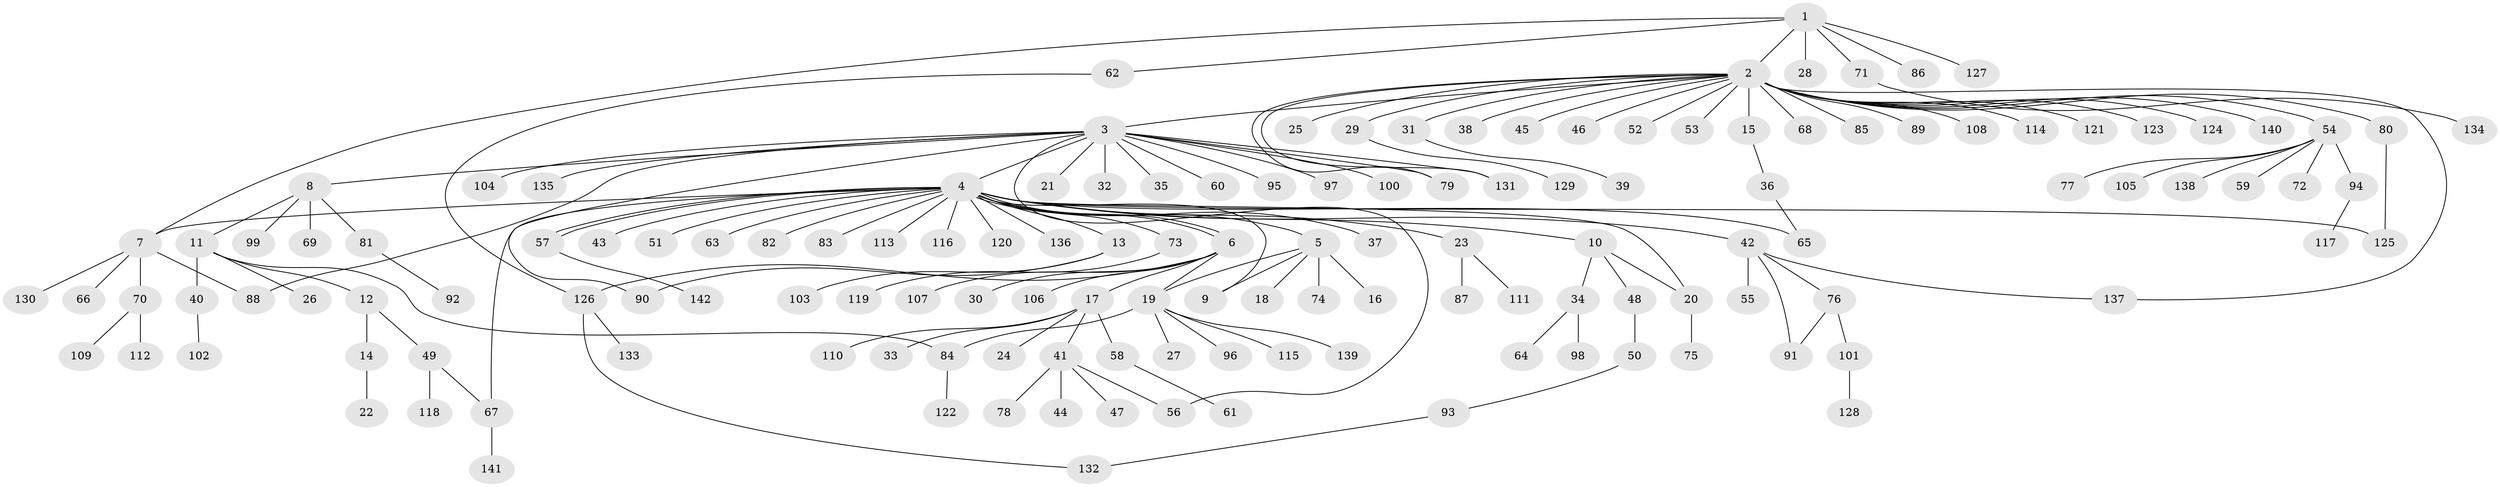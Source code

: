 // Generated by graph-tools (version 1.1) at 2025/35/03/09/25 02:35:52]
// undirected, 142 vertices, 160 edges
graph export_dot {
graph [start="1"]
  node [color=gray90,style=filled];
  1;
  2;
  3;
  4;
  5;
  6;
  7;
  8;
  9;
  10;
  11;
  12;
  13;
  14;
  15;
  16;
  17;
  18;
  19;
  20;
  21;
  22;
  23;
  24;
  25;
  26;
  27;
  28;
  29;
  30;
  31;
  32;
  33;
  34;
  35;
  36;
  37;
  38;
  39;
  40;
  41;
  42;
  43;
  44;
  45;
  46;
  47;
  48;
  49;
  50;
  51;
  52;
  53;
  54;
  55;
  56;
  57;
  58;
  59;
  60;
  61;
  62;
  63;
  64;
  65;
  66;
  67;
  68;
  69;
  70;
  71;
  72;
  73;
  74;
  75;
  76;
  77;
  78;
  79;
  80;
  81;
  82;
  83;
  84;
  85;
  86;
  87;
  88;
  89;
  90;
  91;
  92;
  93;
  94;
  95;
  96;
  97;
  98;
  99;
  100;
  101;
  102;
  103;
  104;
  105;
  106;
  107;
  108;
  109;
  110;
  111;
  112;
  113;
  114;
  115;
  116;
  117;
  118;
  119;
  120;
  121;
  122;
  123;
  124;
  125;
  126;
  127;
  128;
  129;
  130;
  131;
  132;
  133;
  134;
  135;
  136;
  137;
  138;
  139;
  140;
  141;
  142;
  1 -- 2;
  1 -- 7;
  1 -- 28;
  1 -- 62;
  1 -- 71;
  1 -- 86;
  1 -- 127;
  2 -- 3;
  2 -- 15;
  2 -- 25;
  2 -- 29;
  2 -- 31;
  2 -- 38;
  2 -- 45;
  2 -- 46;
  2 -- 52;
  2 -- 53;
  2 -- 54;
  2 -- 68;
  2 -- 79;
  2 -- 80;
  2 -- 85;
  2 -- 89;
  2 -- 108;
  2 -- 114;
  2 -- 121;
  2 -- 123;
  2 -- 124;
  2 -- 131;
  2 -- 137;
  2 -- 140;
  3 -- 4;
  3 -- 8;
  3 -- 21;
  3 -- 32;
  3 -- 35;
  3 -- 56;
  3 -- 60;
  3 -- 79;
  3 -- 88;
  3 -- 90;
  3 -- 95;
  3 -- 97;
  3 -- 100;
  3 -- 104;
  3 -- 131;
  3 -- 135;
  4 -- 5;
  4 -- 6;
  4 -- 6;
  4 -- 7;
  4 -- 9;
  4 -- 10;
  4 -- 13;
  4 -- 20;
  4 -- 23;
  4 -- 37;
  4 -- 42;
  4 -- 43;
  4 -- 51;
  4 -- 57;
  4 -- 57;
  4 -- 63;
  4 -- 65;
  4 -- 67;
  4 -- 73;
  4 -- 82;
  4 -- 83;
  4 -- 113;
  4 -- 116;
  4 -- 120;
  4 -- 125;
  4 -- 136;
  5 -- 9;
  5 -- 16;
  5 -- 18;
  5 -- 19;
  5 -- 74;
  6 -- 17;
  6 -- 19;
  6 -- 30;
  6 -- 106;
  6 -- 107;
  6 -- 126;
  7 -- 66;
  7 -- 70;
  7 -- 88;
  7 -- 130;
  8 -- 11;
  8 -- 69;
  8 -- 81;
  8 -- 99;
  10 -- 20;
  10 -- 34;
  10 -- 48;
  11 -- 12;
  11 -- 26;
  11 -- 40;
  11 -- 84;
  12 -- 14;
  12 -- 49;
  13 -- 90;
  13 -- 103;
  14 -- 22;
  15 -- 36;
  17 -- 24;
  17 -- 33;
  17 -- 41;
  17 -- 58;
  17 -- 110;
  19 -- 27;
  19 -- 84;
  19 -- 96;
  19 -- 115;
  19 -- 139;
  20 -- 75;
  23 -- 87;
  23 -- 111;
  29 -- 129;
  31 -- 39;
  34 -- 64;
  34 -- 98;
  36 -- 65;
  40 -- 102;
  41 -- 44;
  41 -- 47;
  41 -- 56;
  41 -- 78;
  42 -- 55;
  42 -- 76;
  42 -- 91;
  42 -- 137;
  48 -- 50;
  49 -- 67;
  49 -- 118;
  50 -- 93;
  54 -- 59;
  54 -- 72;
  54 -- 77;
  54 -- 94;
  54 -- 105;
  54 -- 138;
  57 -- 142;
  58 -- 61;
  62 -- 126;
  67 -- 141;
  70 -- 109;
  70 -- 112;
  71 -- 134;
  73 -- 119;
  76 -- 91;
  76 -- 101;
  80 -- 125;
  81 -- 92;
  84 -- 122;
  93 -- 132;
  94 -- 117;
  101 -- 128;
  126 -- 132;
  126 -- 133;
}

